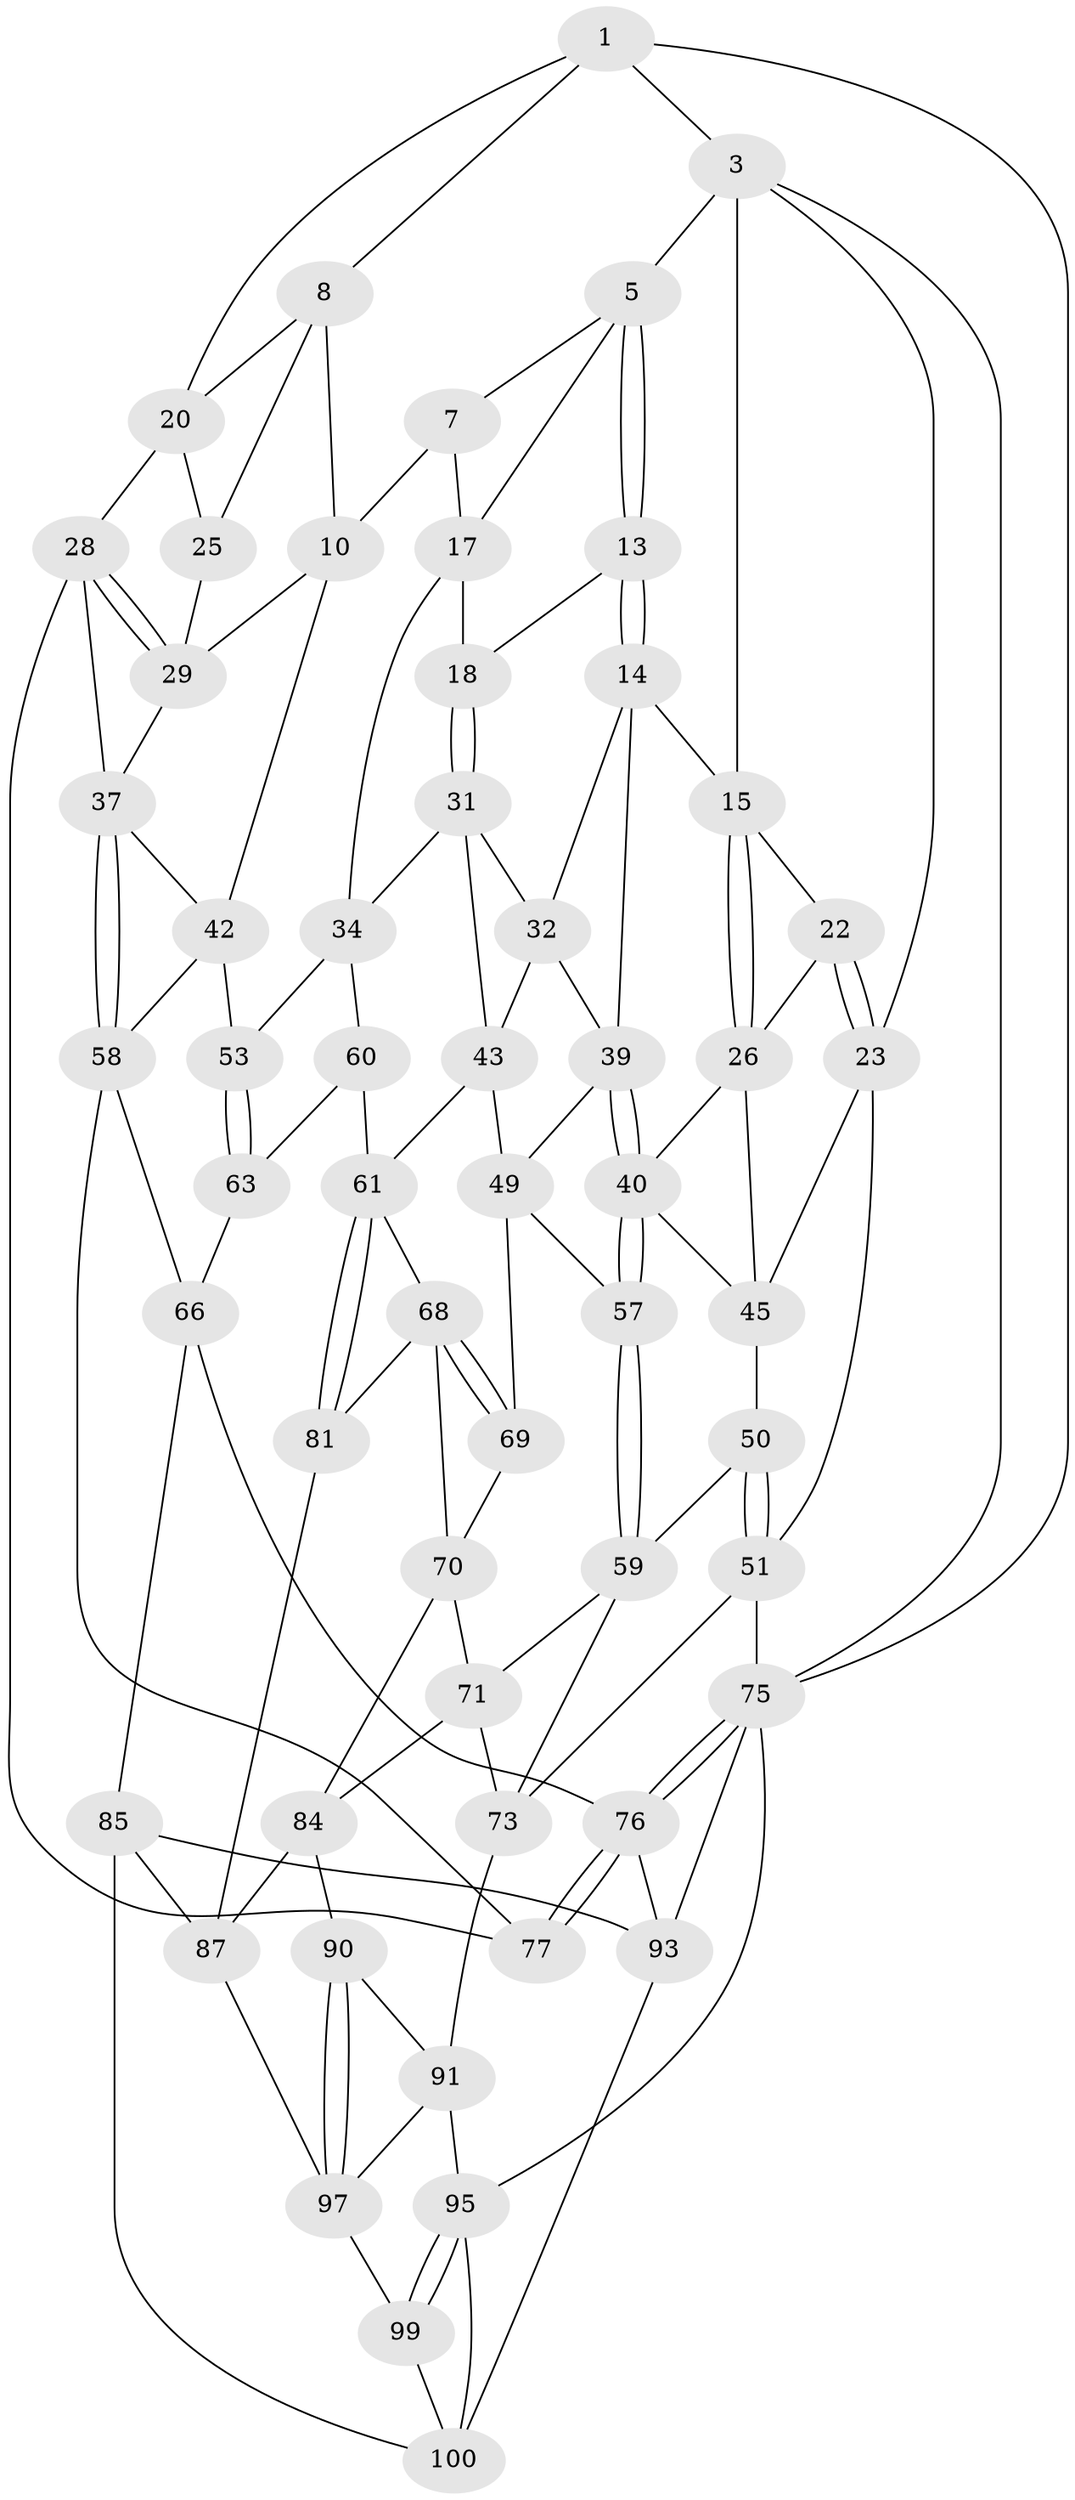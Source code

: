 // original degree distribution, {3: 0.0196078431372549, 6: 0.21568627450980393, 5: 0.5294117647058824, 4: 0.23529411764705882}
// Generated by graph-tools (version 1.1) at 2025/11/02/21/25 10:11:13]
// undirected, 57 vertices, 126 edges
graph export_dot {
graph [start="1"]
  node [color=gray90,style=filled];
  1 [pos="+0.8710055449961888+0",super="+2"];
  3 [pos="+0+0",super="+4"];
  5 [pos="+0.2444953849637104+0",super="+6"];
  7 [pos="+0.7718539986257489+0",super="+12"];
  8 [pos="+0.8530024047274185+0.041629577270727115",super="+9"];
  10 [pos="+0.7708233200339768+0.14242152392066995",super="+11"];
  13 [pos="+0.29605802813548937+0.1013550755879189"];
  14 [pos="+0.24350957248034794+0.11424075537207594",super="+33"];
  15 [pos="+0.21098365973092484+0.10999033896607827",super="+16"];
  17 [pos="+0.4617292412637002+0",super="+19"];
  18 [pos="+0.37319822879585013+0.08380427493456699"];
  20 [pos="+1+0",super="+21"];
  22 [pos="+0.04339053126880062+0.09286339452313432"];
  23 [pos="+0+0.16096605613002077",super="+24"];
  25 [pos="+0.926938903850177+0.11094084879982306"];
  26 [pos="+0.17383157084286405+0.15559614827456397",super="+27"];
  28 [pos="+1+0.2800794421276793",super="+36"];
  29 [pos="+0.9361605760238422+0.1374904898807491",super="+30"];
  31 [pos="+0.38877357307526583+0.17325584383653841",super="+35"];
  32 [pos="+0.33849599647759465+0.2280091111648072",super="+44"];
  34 [pos="+0.6268147465595499+0.23467016279010702",super="+55"];
  37 [pos="+1+0.3068162242765859",super="+38"];
  39 [pos="+0.2735676134876094+0.2979256359321727",super="+47"];
  40 [pos="+0.24858236749087043+0.3328922497966652",super="+41"];
  42 [pos="+0.9081564147583568+0.28153656522496945",super="+52"];
  43 [pos="+0.481870349785845+0.3046151765143698",super="+48"];
  45 [pos="+0.0888761057315103+0.2159784959422556",super="+46"];
  49 [pos="+0.44368740435527904+0.3622740846545623",super="+56"];
  50 [pos="+0.04949961557177427+0.3736625576453566"];
  51 [pos="+0+0.4003421597560563",super="+74"];
  53 [pos="+0.7932235502158318+0.36757410937097695",super="+54"];
  57 [pos="+0.25191318240610544+0.3674877157422709"];
  58 [pos="+0.8627463247523022+0.5041100473891658",super="+65"];
  59 [pos="+0.11956061047463157+0.41993216076407924",super="+72"];
  60 [pos="+0.5576384294979407+0.5308641612121139"];
  61 [pos="+0.5238497271823844+0.5340305800123144",super="+62"];
  63 [pos="+0.6881548431034349+0.4887389690873672",super="+64"];
  66 [pos="+0.8406474118130107+0.5805564625642351",super="+67"];
  68 [pos="+0.324160569774085+0.49846518840096654",super="+78"];
  69 [pos="+0.29972171409702875+0.46063565320791694"];
  70 [pos="+0.23776193253574798+0.5139804296740834",super="+79"];
  71 [pos="+0.18323366482011166+0.5304222848703436",super="+82"];
  73 [pos="+0+0.648692534099411",super="+83"];
  75 [pos="+1+1",super="+80"];
  76 [pos="+1+1",super="+92"];
  77 [pos="+1+0.5056368311102557"];
  81 [pos="+0.4662761181100726+0.6093222578639689"];
  84 [pos="+0.2711464233299216+0.6282891197525364",super="+89"];
  85 [pos="+0.6622640771761422+0.7553569836807346",super="+86"];
  87 [pos="+0.48045858739290326+0.7892164574031558",super="+88"];
  90 [pos="+0.2532388995563607+0.7242113409157614"];
  91 [pos="+0.13339767367750618+0.6803213501813805",super="+94"];
  93 [pos="+0.7635766846819064+0.8354721734480971",super="+101"];
  95 [pos="+0.10357290017339658+0.9745782542193878",super="+96"];
  97 [pos="+0.2570814133775337+0.7863259780229679",super="+98"];
  99 [pos="+0.30805587205589735+0.8942809843406174"];
  100 [pos="+0.5010597591537119+0.9657881444369617",super="+102"];
  1 -- 8;
  1 -- 3;
  1 -- 75;
  1 -- 20;
  3 -- 5;
  3 -- 23;
  3 -- 15;
  3 -- 75;
  5 -- 13;
  5 -- 13;
  5 -- 17;
  5 -- 7;
  7 -- 17;
  7 -- 10;
  8 -- 20;
  8 -- 25;
  8 -- 10;
  10 -- 42;
  10 -- 29;
  13 -- 14;
  13 -- 14;
  13 -- 18;
  14 -- 15;
  14 -- 32;
  14 -- 39;
  15 -- 26;
  15 -- 26;
  15 -- 22;
  17 -- 18;
  17 -- 34;
  18 -- 31;
  18 -- 31;
  20 -- 28;
  20 -- 25;
  22 -- 23;
  22 -- 23;
  22 -- 26;
  23 -- 45;
  23 -- 51;
  25 -- 29;
  26 -- 45;
  26 -- 40;
  28 -- 29;
  28 -- 29;
  28 -- 37;
  28 -- 77;
  29 -- 37;
  31 -- 32;
  31 -- 34;
  31 -- 43;
  32 -- 43;
  32 -- 39;
  34 -- 60;
  34 -- 53;
  37 -- 58;
  37 -- 58;
  37 -- 42;
  39 -- 40;
  39 -- 40;
  39 -- 49;
  40 -- 57;
  40 -- 57;
  40 -- 45;
  42 -- 58;
  42 -- 53;
  43 -- 49;
  43 -- 61;
  45 -- 50;
  49 -- 69;
  49 -- 57;
  50 -- 51;
  50 -- 51;
  50 -- 59;
  51 -- 73;
  51 -- 75;
  53 -- 63 [weight=2];
  53 -- 63;
  57 -- 59;
  57 -- 59;
  58 -- 77;
  58 -- 66;
  59 -- 73;
  59 -- 71;
  60 -- 61;
  60 -- 63;
  61 -- 81;
  61 -- 81;
  61 -- 68;
  63 -- 66;
  66 -- 85;
  66 -- 76;
  68 -- 69;
  68 -- 69;
  68 -- 81;
  68 -- 70;
  69 -- 70;
  70 -- 71;
  70 -- 84;
  71 -- 73;
  71 -- 84;
  73 -- 91;
  75 -- 76;
  75 -- 76;
  75 -- 93;
  75 -- 95;
  76 -- 77;
  76 -- 77;
  76 -- 93;
  81 -- 87;
  84 -- 90;
  84 -- 87;
  85 -- 93;
  85 -- 100;
  85 -- 87;
  87 -- 97;
  90 -- 91;
  90 -- 97;
  90 -- 97;
  91 -- 97;
  91 -- 95;
  93 -- 100;
  95 -- 99;
  95 -- 99;
  95 -- 100;
  97 -- 99;
  99 -- 100;
}
